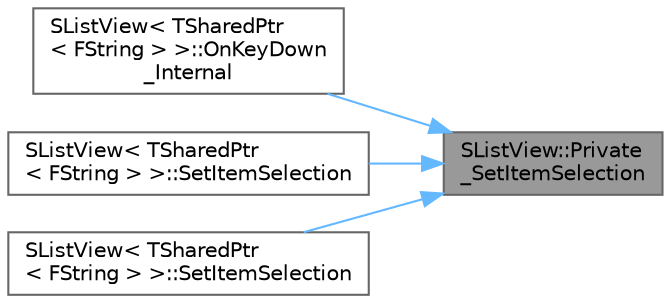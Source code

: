 digraph "SListView::Private_SetItemSelection"
{
 // INTERACTIVE_SVG=YES
 // LATEX_PDF_SIZE
  bgcolor="transparent";
  edge [fontname=Helvetica,fontsize=10,labelfontname=Helvetica,labelfontsize=10];
  node [fontname=Helvetica,fontsize=10,shape=box,height=0.2,width=0.4];
  rankdir="RL";
  Node1 [id="Node000001",label="SListView::Private\l_SetItemSelection",height=0.2,width=0.4,color="gray40", fillcolor="grey60", style="filled", fontcolor="black",tooltip="Set the selection state of an item."];
  Node1 -> Node2 [id="edge1_Node000001_Node000002",dir="back",color="steelblue1",style="solid",tooltip=" "];
  Node2 [id="Node000002",label="SListView\< TSharedPtr\l\< FString \> \>::OnKeyDown\l_Internal",height=0.2,width=0.4,color="grey40", fillcolor="white", style="filled",URL="$d1/dc1/classSListView.html#ab67839fec7500050c828e4b7ac797339",tooltip=" "];
  Node1 -> Node3 [id="edge2_Node000001_Node000003",dir="back",color="steelblue1",style="solid",tooltip=" "];
  Node3 [id="Node000003",label="SListView\< TSharedPtr\l\< FString \> \>::SetItemSelection",height=0.2,width=0.4,color="grey40", fillcolor="white", style="filled",URL="$d1/dc1/classSListView.html#a1d4bdd7cb4432ca86fa783563bb1aaf4",tooltip=" "];
  Node1 -> Node4 [id="edge3_Node000001_Node000004",dir="back",color="steelblue1",style="solid",tooltip=" "];
  Node4 [id="Node000004",label="SListView\< TSharedPtr\l\< FString \> \>::SetItemSelection",height=0.2,width=0.4,color="grey40", fillcolor="white", style="filled",URL="$d1/dc1/classSListView.html#aacc4ccf467ee0166e04d8a6fd2f24c97",tooltip=" "];
}
